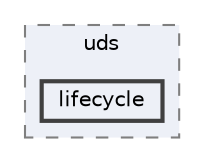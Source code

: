 digraph "lifecycle"
{
 // LATEX_PDF_SIZE
  bgcolor="transparent";
  edge [fontname=Helvetica,fontsize=10,labelfontname=Helvetica,labelfontsize=10];
  node [fontname=Helvetica,fontsize=10,shape=box,height=0.2,width=0.4];
  compound=true
  subgraph clusterdir_18c8e63153a1cad428e37e52a2206503 {
    graph [ bgcolor="#edf0f7", pencolor="grey50", label="uds", fontname=Helvetica,fontsize=10 style="filled,dashed", URL="dir_18c8e63153a1cad428e37e52a2206503.html",tooltip=""]
  dir_6a1f9b0a2d3c5cbcf0b3357259aa4ca5 [label="lifecycle", fillcolor="#edf0f7", color="grey25", style="filled,bold", URL="dir_6a1f9b0a2d3c5cbcf0b3357259aa4ca5.html",tooltip=""];
  }
}
